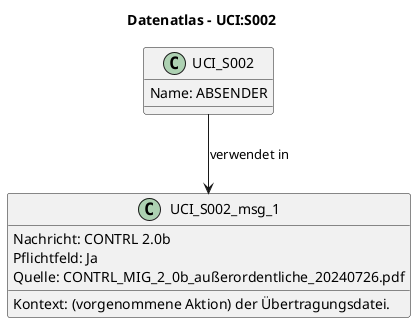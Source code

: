 @startuml
title Datenatlas – UCI:S002
class UCI_S002 {
  Name: ABSENDER
}
class UCI_S002_msg_1 {
  Nachricht: CONTRL 2.0b
  Kontext: (vorgenommene Aktion) der Übertragungsdatei.
  Pflichtfeld: Ja
  Quelle: CONTRL_MIG_2_0b_außerordentliche_20240726.pdf
}
UCI_S002 --> UCI_S002_msg_1 : verwendet in
@enduml